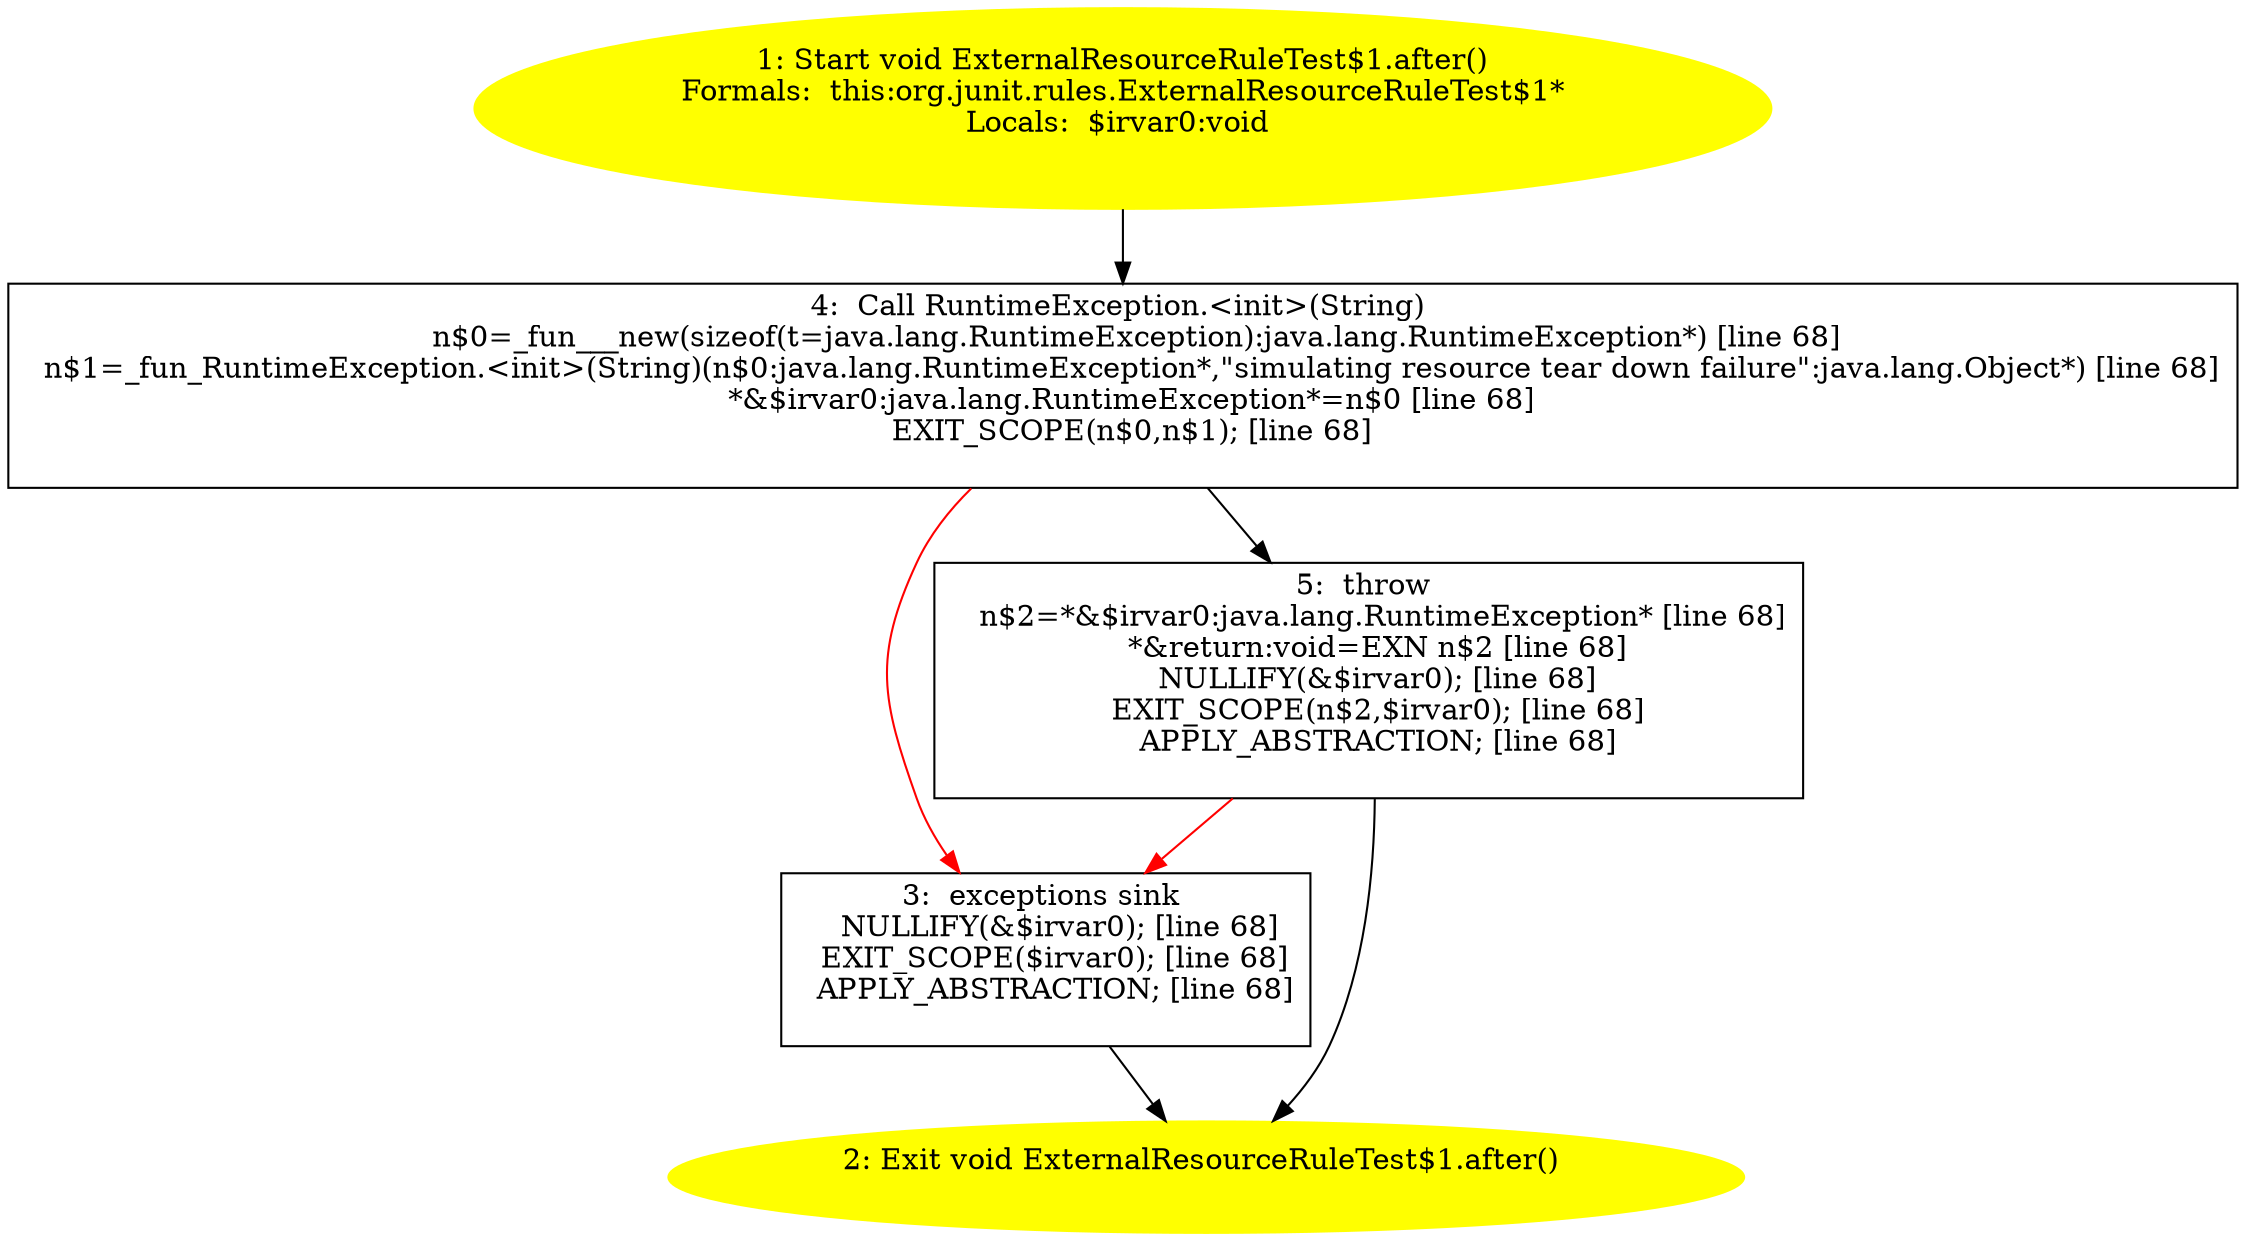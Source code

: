 /* @generated */
digraph cfg {
"org.junit.rules.ExternalResourceRuleTest$1.after():void.5c6e85d882d9ec01bd734d9e10fa0560_1" [label="1: Start void ExternalResourceRuleTest$1.after()\nFormals:  this:org.junit.rules.ExternalResourceRuleTest$1*\nLocals:  $irvar0:void \n  " color=yellow style=filled]
	

	 "org.junit.rules.ExternalResourceRuleTest$1.after():void.5c6e85d882d9ec01bd734d9e10fa0560_1" -> "org.junit.rules.ExternalResourceRuleTest$1.after():void.5c6e85d882d9ec01bd734d9e10fa0560_4" ;
"org.junit.rules.ExternalResourceRuleTest$1.after():void.5c6e85d882d9ec01bd734d9e10fa0560_2" [label="2: Exit void ExternalResourceRuleTest$1.after() \n  " color=yellow style=filled]
	

"org.junit.rules.ExternalResourceRuleTest$1.after():void.5c6e85d882d9ec01bd734d9e10fa0560_3" [label="3:  exceptions sink \n   NULLIFY(&$irvar0); [line 68]\n  EXIT_SCOPE($irvar0); [line 68]\n  APPLY_ABSTRACTION; [line 68]\n " shape="box"]
	

	 "org.junit.rules.ExternalResourceRuleTest$1.after():void.5c6e85d882d9ec01bd734d9e10fa0560_3" -> "org.junit.rules.ExternalResourceRuleTest$1.after():void.5c6e85d882d9ec01bd734d9e10fa0560_2" ;
"org.junit.rules.ExternalResourceRuleTest$1.after():void.5c6e85d882d9ec01bd734d9e10fa0560_4" [label="4:  Call RuntimeException.<init>(String) \n   n$0=_fun___new(sizeof(t=java.lang.RuntimeException):java.lang.RuntimeException*) [line 68]\n  n$1=_fun_RuntimeException.<init>(String)(n$0:java.lang.RuntimeException*,\"simulating resource tear down failure\":java.lang.Object*) [line 68]\n  *&$irvar0:java.lang.RuntimeException*=n$0 [line 68]\n  EXIT_SCOPE(n$0,n$1); [line 68]\n " shape="box"]
	

	 "org.junit.rules.ExternalResourceRuleTest$1.after():void.5c6e85d882d9ec01bd734d9e10fa0560_4" -> "org.junit.rules.ExternalResourceRuleTest$1.after():void.5c6e85d882d9ec01bd734d9e10fa0560_5" ;
	 "org.junit.rules.ExternalResourceRuleTest$1.after():void.5c6e85d882d9ec01bd734d9e10fa0560_4" -> "org.junit.rules.ExternalResourceRuleTest$1.after():void.5c6e85d882d9ec01bd734d9e10fa0560_3" [color="red" ];
"org.junit.rules.ExternalResourceRuleTest$1.after():void.5c6e85d882d9ec01bd734d9e10fa0560_5" [label="5:  throw \n   n$2=*&$irvar0:java.lang.RuntimeException* [line 68]\n  *&return:void=EXN n$2 [line 68]\n  NULLIFY(&$irvar0); [line 68]\n  EXIT_SCOPE(n$2,$irvar0); [line 68]\n  APPLY_ABSTRACTION; [line 68]\n " shape="box"]
	

	 "org.junit.rules.ExternalResourceRuleTest$1.after():void.5c6e85d882d9ec01bd734d9e10fa0560_5" -> "org.junit.rules.ExternalResourceRuleTest$1.after():void.5c6e85d882d9ec01bd734d9e10fa0560_2" ;
	 "org.junit.rules.ExternalResourceRuleTest$1.after():void.5c6e85d882d9ec01bd734d9e10fa0560_5" -> "org.junit.rules.ExternalResourceRuleTest$1.after():void.5c6e85d882d9ec01bd734d9e10fa0560_3" [color="red" ];
}
